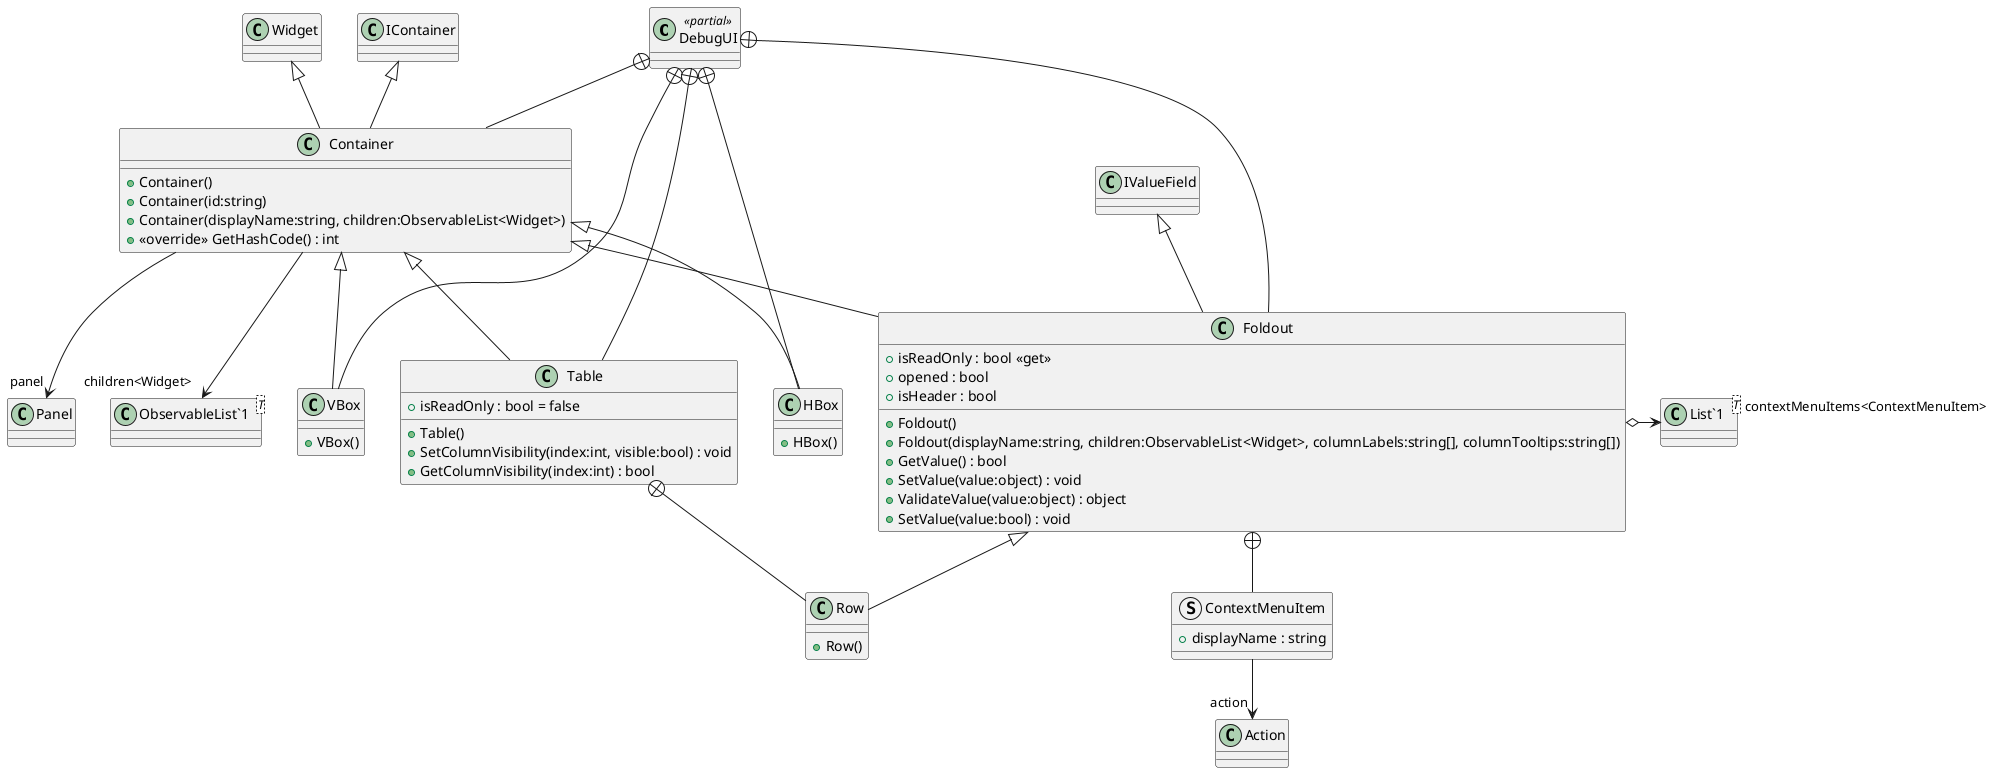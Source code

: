 @startuml
class DebugUI <<partial>> {
}
class Container {
    + Container()
    + Container(id:string)
    + Container(displayName:string, children:ObservableList<Widget>)
    + <<override>> GetHashCode() : int
}
class Foldout {
    + isReadOnly : bool <<get>>
    + opened : bool
    + isHeader : bool
    + Foldout()
    + Foldout(displayName:string, children:ObservableList<Widget>, columnLabels:string[], columnTooltips:string[])
    + GetValue() : bool
    + SetValue(value:object) : void
    + ValidateValue(value:object) : object
    + SetValue(value:bool) : void
}
class HBox {
    + HBox()
}
class VBox {
    + VBox()
}
class Table {
    + isReadOnly : bool = false
    + Table()
    + SetColumnVisibility(index:int, visible:bool) : void
    + GetColumnVisibility(index:int) : bool
}
class "ObservableList`1"<T> {
}
struct ContextMenuItem {
    + displayName : string
}
class "List`1"<T> {
}
class Row {
    + Row()
}
DebugUI +-- Container
Widget <|-- Container
IContainer <|-- Container
Container --> "children<Widget>" "ObservableList`1"
Container --> "panel" Panel
DebugUI +-- Foldout
Container <|-- Foldout
IValueField <|-- Foldout
Foldout o-> "contextMenuItems<ContextMenuItem>" "List`1"
DebugUI +-- HBox
Container <|-- HBox
DebugUI +-- VBox
Container <|-- VBox
DebugUI +-- Table
Container <|-- Table
Foldout +-- ContextMenuItem
ContextMenuItem --> "action" Action
Table +-- Row
Foldout <|-- Row
@enduml
